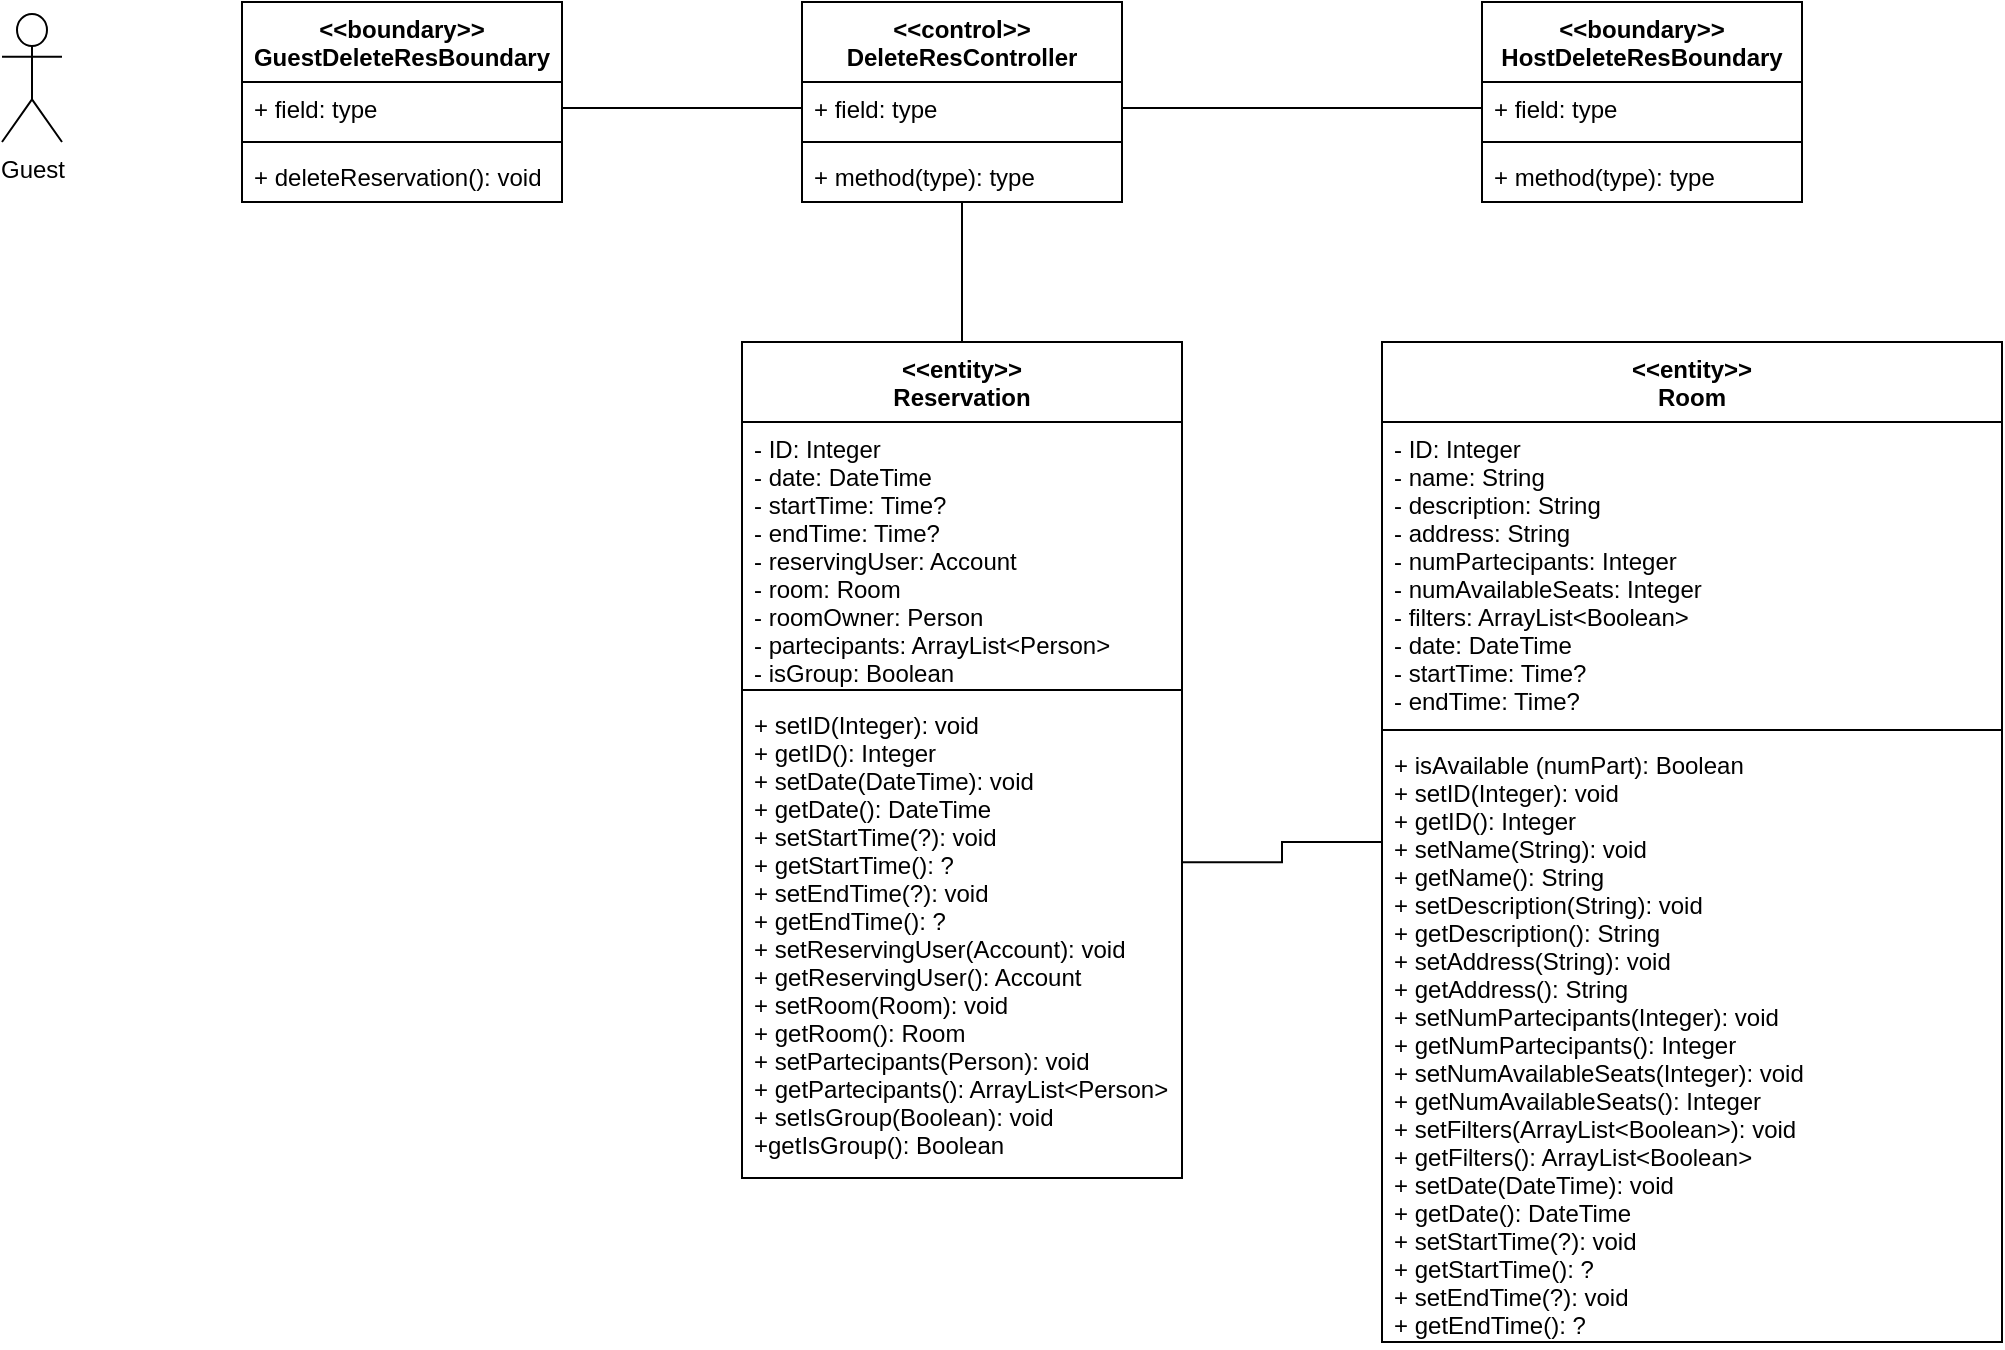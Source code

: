 <mxfile version="14.1.1" type="github">
  <diagram id="JOhjzsmogX-i1-dI5Z1-" name="Page-1">
    <mxGraphModel dx="1635" dy="913" grid="1" gridSize="10" guides="1" tooltips="1" connect="1" arrows="1" fold="1" page="1" pageScale="1" pageWidth="1169" pageHeight="827" math="0" shadow="0">
      <root>
        <mxCell id="0" />
        <mxCell id="1" parent="0" />
        <mxCell id="GE9Z-eN7bw8muEwcUARe-5" value="&lt;&lt;control&gt;&gt;&#xa;DeleteResController" style="swimlane;fontStyle=1;align=center;verticalAlign=top;childLayout=stackLayout;horizontal=1;startSize=40;horizontalStack=0;resizeParent=1;resizeParentMax=0;resizeLast=0;collapsible=1;marginBottom=0;" parent="1" vertex="1">
          <mxGeometry x="470" y="70" width="160" height="100" as="geometry" />
        </mxCell>
        <mxCell id="GE9Z-eN7bw8muEwcUARe-6" value="+ field: type" style="text;strokeColor=none;fillColor=none;align=left;verticalAlign=top;spacingLeft=4;spacingRight=4;overflow=hidden;rotatable=0;points=[[0,0.5],[1,0.5]];portConstraint=eastwest;" parent="GE9Z-eN7bw8muEwcUARe-5" vertex="1">
          <mxGeometry y="40" width="160" height="26" as="geometry" />
        </mxCell>
        <mxCell id="GE9Z-eN7bw8muEwcUARe-7" value="" style="line;strokeWidth=1;fillColor=none;align=left;verticalAlign=middle;spacingTop=-1;spacingLeft=3;spacingRight=3;rotatable=0;labelPosition=right;points=[];portConstraint=eastwest;" parent="GE9Z-eN7bw8muEwcUARe-5" vertex="1">
          <mxGeometry y="66" width="160" height="8" as="geometry" />
        </mxCell>
        <mxCell id="GE9Z-eN7bw8muEwcUARe-8" value="+ method(type): type" style="text;strokeColor=none;fillColor=none;align=left;verticalAlign=top;spacingLeft=4;spacingRight=4;overflow=hidden;rotatable=0;points=[[0,0.5],[1,0.5]];portConstraint=eastwest;" parent="GE9Z-eN7bw8muEwcUARe-5" vertex="1">
          <mxGeometry y="74" width="160" height="26" as="geometry" />
        </mxCell>
        <mxCell id="GE9Z-eN7bw8muEwcUARe-9" value="&lt;&lt;boundary&gt;&gt;&#xa;GuestDeleteResBoundary" style="swimlane;fontStyle=1;align=center;verticalAlign=top;childLayout=stackLayout;horizontal=1;startSize=40;horizontalStack=0;resizeParent=1;resizeParentMax=0;resizeLast=0;collapsible=1;marginBottom=0;" parent="1" vertex="1">
          <mxGeometry x="190" y="70" width="160" height="100" as="geometry" />
        </mxCell>
        <mxCell id="GE9Z-eN7bw8muEwcUARe-10" value="+ field: type" style="text;strokeColor=none;fillColor=none;align=left;verticalAlign=top;spacingLeft=4;spacingRight=4;overflow=hidden;rotatable=0;points=[[0,0.5],[1,0.5]];portConstraint=eastwest;" parent="GE9Z-eN7bw8muEwcUARe-9" vertex="1">
          <mxGeometry y="40" width="160" height="26" as="geometry" />
        </mxCell>
        <mxCell id="GE9Z-eN7bw8muEwcUARe-11" value="" style="line;strokeWidth=1;fillColor=none;align=left;verticalAlign=middle;spacingTop=-1;spacingLeft=3;spacingRight=3;rotatable=0;labelPosition=right;points=[];portConstraint=eastwest;" parent="GE9Z-eN7bw8muEwcUARe-9" vertex="1">
          <mxGeometry y="66" width="160" height="8" as="geometry" />
        </mxCell>
        <mxCell id="GE9Z-eN7bw8muEwcUARe-12" value="+ deleteReservation(): void" style="text;strokeColor=none;fillColor=none;align=left;verticalAlign=top;spacingLeft=4;spacingRight=4;overflow=hidden;rotatable=0;points=[[0,0.5],[1,0.5]];portConstraint=eastwest;" parent="GE9Z-eN7bw8muEwcUARe-9" vertex="1">
          <mxGeometry y="74" width="160" height="26" as="geometry" />
        </mxCell>
        <mxCell id="RekGNgeonFeajwz1XToB-1" value="Guest" style="shape=umlActor;verticalLabelPosition=bottom;verticalAlign=top;html=1;outlineConnect=0;" parent="1" vertex="1">
          <mxGeometry x="70" y="76" width="30" height="64" as="geometry" />
        </mxCell>
        <mxCell id="RekGNgeonFeajwz1XToB-2" style="edgeStyle=orthogonalEdgeStyle;rounded=0;orthogonalLoop=1;jettySize=auto;html=1;exitX=1;exitY=0.5;exitDx=0;exitDy=0;entryX=0;entryY=0.5;entryDx=0;entryDy=0;endArrow=none;endFill=0;" parent="1" source="GE9Z-eN7bw8muEwcUARe-10" target="GE9Z-eN7bw8muEwcUARe-6" edge="1">
          <mxGeometry relative="1" as="geometry" />
        </mxCell>
        <mxCell id="iH01Pq1EuRYr3YeVfgLc-3" value="&lt;&lt;boundary&gt;&gt;&#xa;HostDeleteResBoundary" style="swimlane;fontStyle=1;align=center;verticalAlign=top;childLayout=stackLayout;horizontal=1;startSize=40;horizontalStack=0;resizeParent=1;resizeParentMax=0;resizeLast=0;collapsible=1;marginBottom=0;" parent="1" vertex="1">
          <mxGeometry x="810" y="70" width="160" height="100" as="geometry" />
        </mxCell>
        <mxCell id="iH01Pq1EuRYr3YeVfgLc-4" value="+ field: type" style="text;strokeColor=none;fillColor=none;align=left;verticalAlign=top;spacingLeft=4;spacingRight=4;overflow=hidden;rotatable=0;points=[[0,0.5],[1,0.5]];portConstraint=eastwest;" parent="iH01Pq1EuRYr3YeVfgLc-3" vertex="1">
          <mxGeometry y="40" width="160" height="26" as="geometry" />
        </mxCell>
        <mxCell id="iH01Pq1EuRYr3YeVfgLc-5" value="" style="line;strokeWidth=1;fillColor=none;align=left;verticalAlign=middle;spacingTop=-1;spacingLeft=3;spacingRight=3;rotatable=0;labelPosition=right;points=[];portConstraint=eastwest;" parent="iH01Pq1EuRYr3YeVfgLc-3" vertex="1">
          <mxGeometry y="66" width="160" height="8" as="geometry" />
        </mxCell>
        <mxCell id="iH01Pq1EuRYr3YeVfgLc-6" value="+ method(type): type" style="text;strokeColor=none;fillColor=none;align=left;verticalAlign=top;spacingLeft=4;spacingRight=4;overflow=hidden;rotatable=0;points=[[0,0.5],[1,0.5]];portConstraint=eastwest;" parent="iH01Pq1EuRYr3YeVfgLc-3" vertex="1">
          <mxGeometry y="74" width="160" height="26" as="geometry" />
        </mxCell>
        <mxCell id="iH01Pq1EuRYr3YeVfgLc-7" style="edgeStyle=orthogonalEdgeStyle;rounded=0;orthogonalLoop=1;jettySize=auto;html=1;exitX=1;exitY=0.5;exitDx=0;exitDy=0;entryX=0;entryY=0.5;entryDx=0;entryDy=0;endArrow=none;endFill=0;" parent="1" source="GE9Z-eN7bw8muEwcUARe-6" target="iH01Pq1EuRYr3YeVfgLc-4" edge="1">
          <mxGeometry relative="1" as="geometry" />
        </mxCell>
        <mxCell id="rRvSJusbjCj-WQePCbV2-10" style="edgeStyle=orthogonalEdgeStyle;rounded=0;orthogonalLoop=1;jettySize=auto;html=1;entryX=1;entryY=0.342;entryDx=0;entryDy=0;entryPerimeter=0;endArrow=none;endFill=0;" parent="1" source="rRvSJusbjCj-WQePCbV2-1" target="rRvSJusbjCj-WQePCbV2-8" edge="1">
          <mxGeometry relative="1" as="geometry" />
        </mxCell>
        <mxCell id="rRvSJusbjCj-WQePCbV2-1" value="&lt;&lt;entity&gt;&gt;&#xa;Room" style="swimlane;fontStyle=1;align=center;verticalAlign=top;childLayout=stackLayout;horizontal=1;startSize=40;horizontalStack=0;resizeParent=1;resizeParentMax=0;resizeLast=0;collapsible=1;marginBottom=0;" parent="1" vertex="1">
          <mxGeometry x="760" y="240" width="310" height="500" as="geometry" />
        </mxCell>
        <mxCell id="rRvSJusbjCj-WQePCbV2-2" value="- ID: Integer&#xa;- name: String&#xa;- description: String&#xa;- address: String&#xa;- numPartecipants: Integer&#xa;- numAvailableSeats: Integer&#xa;- filters: ArrayList&lt;Boolean&gt;&#xa;- date: DateTime&#xa;- startTime: Time?&#xa;- endTime: Time?" style="text;strokeColor=none;fillColor=none;align=left;verticalAlign=top;spacingLeft=4;spacingRight=4;overflow=hidden;rotatable=0;points=[[0,0.5],[1,0.5]];portConstraint=eastwest;" parent="rRvSJusbjCj-WQePCbV2-1" vertex="1">
          <mxGeometry y="40" width="310" height="150" as="geometry" />
        </mxCell>
        <mxCell id="rRvSJusbjCj-WQePCbV2-3" value="" style="line;strokeWidth=1;fillColor=none;align=left;verticalAlign=middle;spacingTop=-1;spacingLeft=3;spacingRight=3;rotatable=0;labelPosition=right;points=[];portConstraint=eastwest;" parent="rRvSJusbjCj-WQePCbV2-1" vertex="1">
          <mxGeometry y="190" width="310" height="8" as="geometry" />
        </mxCell>
        <mxCell id="rRvSJusbjCj-WQePCbV2-4" value="+ isAvailable (numPart): Boolean&#xa;+ setID(Integer): void &#xa;+ getID(): Integer&#xa;+ setName(String): void&#xa;+ getName(): String&#xa;+ setDescription(String): void&#xa;+ getDescription(): String&#xa;+ setAddress(String): void&#xa;+ getAddress(): String&#xa;+ setNumPartecipants(Integer): void&#xa;+ getNumPartecipants(): Integer&#xa;+ setNumAvailableSeats(Integer): void&#xa;+ getNumAvailableSeats(): Integer&#xa;+ setFilters(ArrayList&lt;Boolean&gt;): void&#xa;+ getFilters(): ArrayList&lt;Boolean&gt;&#xa;+ setDate(DateTime): void&#xa;+ getDate(): DateTime&#xa;+ setStartTime(?): void&#xa;+ getStartTime(): ?&#xa;+ setEndTime(?): void&#xa;+ getEndTime(): ?&#xa; &#xa;&#xa; " style="text;strokeColor=none;fillColor=none;align=left;verticalAlign=top;spacingLeft=4;spacingRight=4;overflow=hidden;rotatable=0;points=[[0,0.5],[1,0.5]];portConstraint=eastwest;" parent="rRvSJusbjCj-WQePCbV2-1" vertex="1">
          <mxGeometry y="198" width="310" height="302" as="geometry" />
        </mxCell>
        <mxCell id="rRvSJusbjCj-WQePCbV2-9" style="edgeStyle=orthogonalEdgeStyle;rounded=0;orthogonalLoop=1;jettySize=auto;html=1;entryX=0.5;entryY=1;entryDx=0;entryDy=0;entryPerimeter=0;endArrow=none;endFill=0;" parent="1" source="rRvSJusbjCj-WQePCbV2-5" target="GE9Z-eN7bw8muEwcUARe-8" edge="1">
          <mxGeometry relative="1" as="geometry" />
        </mxCell>
        <mxCell id="rRvSJusbjCj-WQePCbV2-5" value="&lt;&lt;entity&gt;&gt;&#xa;Reservation" style="swimlane;fontStyle=1;align=center;verticalAlign=top;childLayout=stackLayout;horizontal=1;startSize=40;horizontalStack=0;resizeParent=1;resizeParentMax=0;resizeLast=0;collapsible=1;marginBottom=0;" parent="1" vertex="1">
          <mxGeometry x="440" y="240" width="220" height="418" as="geometry" />
        </mxCell>
        <mxCell id="rRvSJusbjCj-WQePCbV2-6" value="- ID: Integer&#xa;- date: DateTime&#xa;- startTime: Time?&#xa;- endTime: Time?&#xa;- reservingUser: Account&#xa;- room: Room&#xa;- roomOwner: Person&#xa;- partecipants: ArrayList&lt;Person&gt;&#xa;- isGroup: Boolean" style="text;strokeColor=none;fillColor=none;align=left;verticalAlign=top;spacingLeft=4;spacingRight=4;overflow=hidden;rotatable=0;points=[[0,0.5],[1,0.5]];portConstraint=eastwest;" parent="rRvSJusbjCj-WQePCbV2-5" vertex="1">
          <mxGeometry y="40" width="220" height="130" as="geometry" />
        </mxCell>
        <mxCell id="rRvSJusbjCj-WQePCbV2-7" value="" style="line;strokeWidth=1;fillColor=none;align=left;verticalAlign=middle;spacingTop=-1;spacingLeft=3;spacingRight=3;rotatable=0;labelPosition=right;points=[];portConstraint=eastwest;" parent="rRvSJusbjCj-WQePCbV2-5" vertex="1">
          <mxGeometry y="170" width="220" height="8" as="geometry" />
        </mxCell>
        <mxCell id="rRvSJusbjCj-WQePCbV2-8" value="+ setID(Integer): void &#xa;+ getID(): Integer&#xa;+ setDate(DateTime): void&#xa;+ getDate(): DateTime&#xa;+ setStartTime(?): void&#xa;+ getStartTime(): ?&#xa;+ setEndTime(?): void&#xa;+ getEndTime(): ?&#xa;+ setReservingUser(Account): void&#xa;+ getReservingUser(): Account&#xa;+ setRoom(Room): void&#xa;+ getRoom(): Room&#xa;+ setPartecipants(Person): void&#xa;+ getPartecipants(): ArrayList&lt;Person&gt;&#xa;+ setIsGroup(Boolean): void&#xa;+getIsGroup(): Boolean" style="text;strokeColor=none;fillColor=none;align=left;verticalAlign=top;spacingLeft=4;spacingRight=4;overflow=hidden;rotatable=0;points=[[0,0.5],[1,0.5]];portConstraint=eastwest;" parent="rRvSJusbjCj-WQePCbV2-5" vertex="1">
          <mxGeometry y="178" width="220" height="240" as="geometry" />
        </mxCell>
      </root>
    </mxGraphModel>
  </diagram>
</mxfile>
